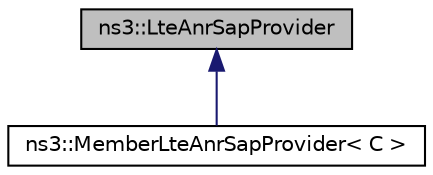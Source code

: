 digraph "ns3::LteAnrSapProvider"
{
 // LATEX_PDF_SIZE
  edge [fontname="Helvetica",fontsize="10",labelfontname="Helvetica",labelfontsize="10"];
  node [fontname="Helvetica",fontsize="10",shape=record];
  Node1 [label="ns3::LteAnrSapProvider",height=0.2,width=0.4,color="black", fillcolor="grey75", style="filled", fontcolor="black",tooltip="Service Access Point (SAP) offered by the ANR instance to the eNodeB RRC instance."];
  Node1 -> Node2 [dir="back",color="midnightblue",fontsize="10",style="solid",fontname="Helvetica"];
  Node2 [label="ns3::MemberLteAnrSapProvider\< C \>",height=0.2,width=0.4,color="black", fillcolor="white", style="filled",URL="$classns3_1_1_member_lte_anr_sap_provider.html",tooltip="Template for the implementation of the LteAnrSapProvider as a member of an owner class of type C to w..."];
}
